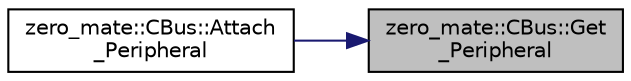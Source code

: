 digraph "zero_mate::CBus::Get_Peripheral"
{
 // LATEX_PDF_SIZE
  bgcolor="transparent";
  edge [fontname="Helvetica",fontsize="10",labelfontname="Helvetica",labelfontsize="10"];
  node [fontname="Helvetica",fontsize="10",shape=record];
  rankdir="RL";
  Node1 [label="zero_mate::CBus::Get\l_Peripheral",height=0.2,width=0.4,color="black", fillcolor="grey75", style="filled", fontcolor="black",tooltip="Returns the corresponding peripheral based on the given address."];
  Node1 -> Node2 [dir="back",color="midnightblue",fontsize="10",style="solid",fontname="Helvetica"];
  Node2 [label="zero_mate::CBus::Attach\l_Peripheral",height=0.2,width=0.4,color="black",URL="$classzero__mate_1_1CBus.html#a73e2222c5c3a5474f46a9011a50c1c7f",tooltip="Attaches a peripheral to the bus."];
}
